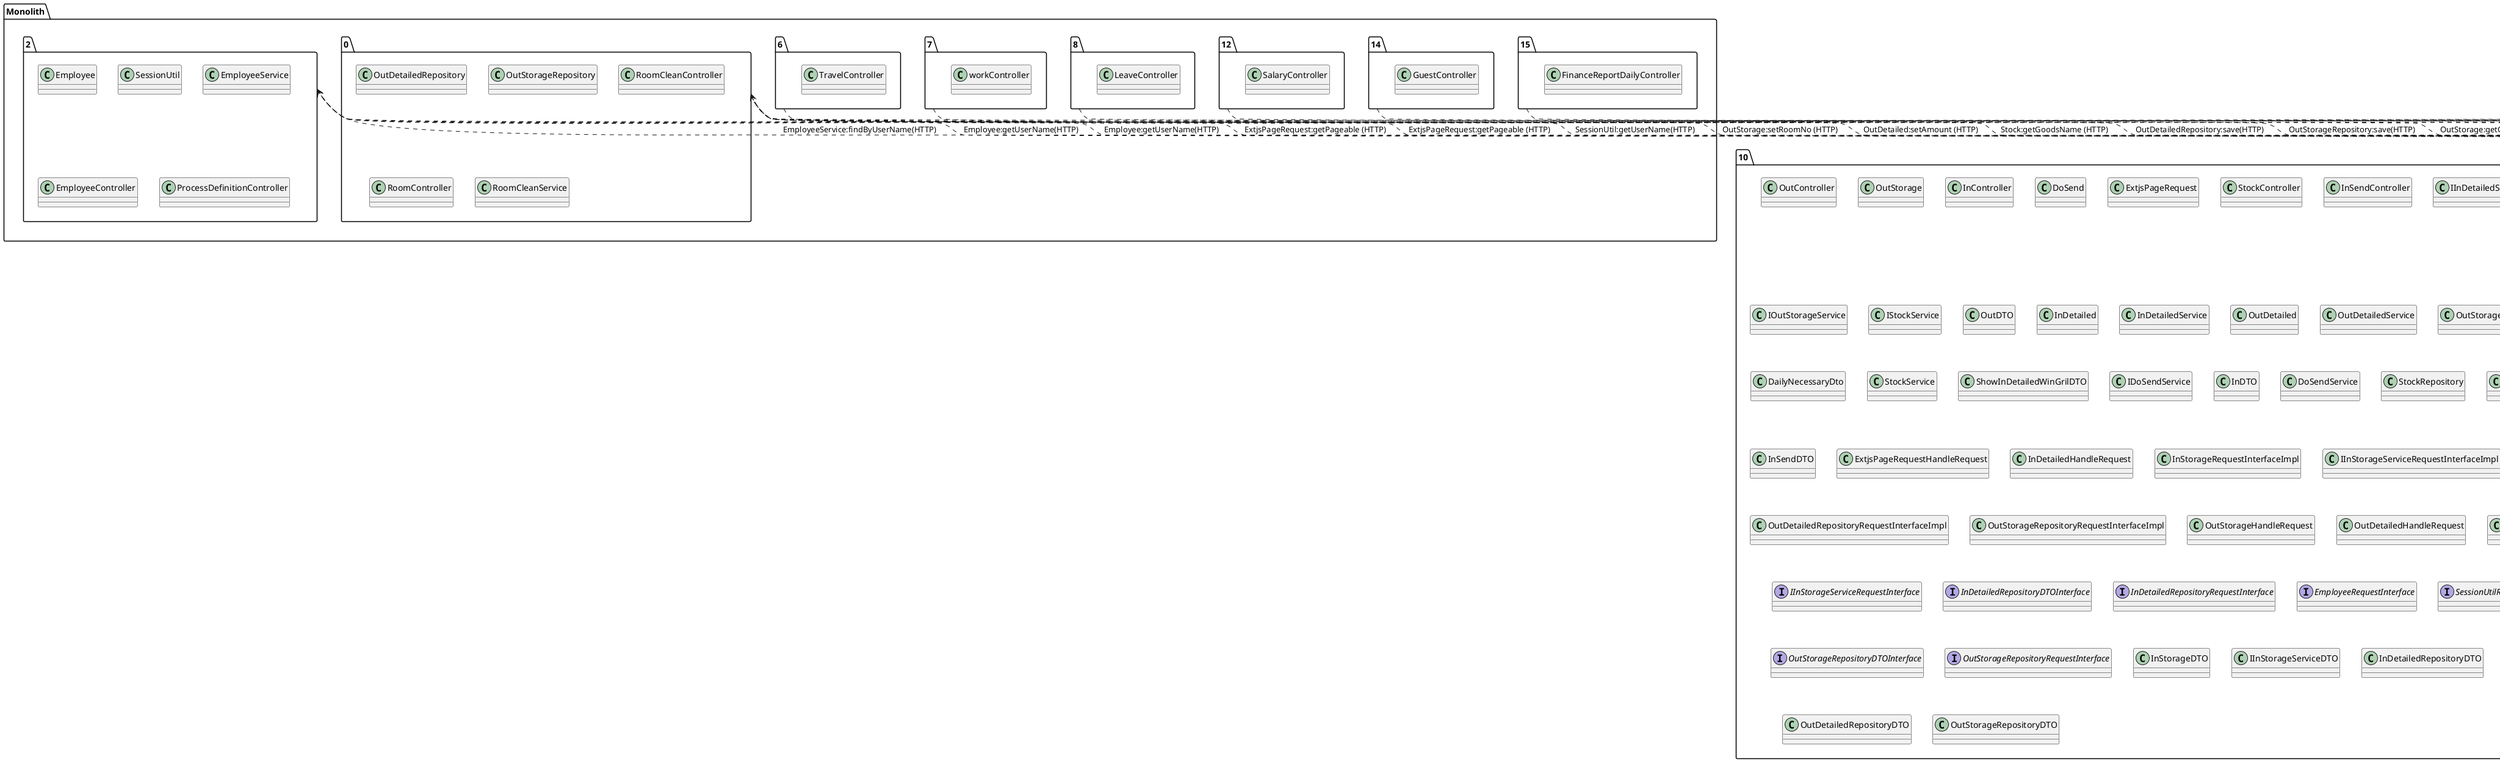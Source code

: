 @startuml
package "10"{
class OutController
class OutStorage
class InController
class DoSend
class ExtjsPageRequest
class StockController
class InSendController
class IInDetailedService
class IOutDetailedService
class IOutStorageService
class IStockService
class OutDTO
class InDetailed
class InDetailedService
class OutDetailed
class OutDetailedService
class OutStorageService
class Stock
class DailyNecessaryDto
class StockService
class ShowInDetailedWinGrilDTO
class IDoSendService
class InDTO
class DoSendService
class StockRepository
class StockDTO
class DoSendRepository
class InSendDTO
class ExtjsPageRequestHandleRequest
class InDetailedHandleRequest
class InStorageRequestInterfaceImpl
class IInStorageServiceRequestInterfaceImpl
class InDetailedRepositoryRequestInterfaceImpl
class EmployeeRequestInterfaceImpl
class SessionUtilRequestInterfaceImpl
class EmployeeServiceRequestInterfaceImpl
class OutDetailedRepositoryRequestInterfaceImpl
class OutStorageRepositoryRequestInterfaceImpl
class OutStorageHandleRequest
class OutDetailedHandleRequest
class IStockServiceHandleRequest
class StockHandleRequest
class StockRepositoryHandleRequest
interface InStorageRequestInterface
interface IInStorageServiceDTOInterface
interface IInStorageServiceRequestInterface
interface InDetailedRepositoryDTOInterface
interface InDetailedRepositoryRequestInterface
interface EmployeeRequestInterface
interface SessionUtilRequestInterface
interface EmployeeServiceDTOInterface
interface EmployeeServiceRequestInterface
interface OutDetailedRepositoryDTOInterface
interface OutDetailedRepositoryRequestInterface
interface OutStorageRepositoryDTOInterface
interface OutStorageRepositoryRequestInterface
class InStorageDTO
class IInStorageServiceDTO
class InDetailedRepositoryDTO
class EmployeeDTO
class ExtAjaxResponseDTO
class EmployeeServiceDTO
class RoomCleanRecordDTO
class OutDetailedRepositoryDTO
class OutStorageRepositoryDTO
}
package "1"{
class BcardController
}
package "3"{
class DeptController
}
package "4"{
class InStorage
class InStorage
class InStorage
class IInStorageService
class InDetailedRepository
class InStorageService
class InStorageController
}
package "5"{
class GroupController
}
package "9"{
}
package "11"{
class RoomOrderController
}
package "13"{
class LoseGoodsController
}
package "16"{
}
package "Monolith" {
package "0"{
class OutDetailedRepository
class OutStorageRepository
class RoomCleanController
class RoomCleanController
class RoomCleanController
class RoomCleanController
class RoomController
class RoomCleanService
class RoomCleanService
class RoomCleanService
class RoomCleanService
class RoomCleanService
}
package "2"{
class Employee
class Employee
class SessionUtil
class EmployeeService
class EmployeeController
class ProcessDefinitionController
}
package "6"{
class TravelController
}
package "7"{
class workController
}
package "8"{
class LeaveController
}
package "12"{
class SalaryController
}
package "14"{
class GuestController
}
package "15"{
class FinanceReportDailyController
}
}
"10"..>"4":InStorage:getInStorageDate(HTTP)
"10"..>"4":InStorage:getInStorageId(HTTP)
"10"..>"4":InStorage:setInStorageId(HTTP)
"10"..>"4":IInStorageService:save(HTTP)
"10"..>"4":InDetailedRepository:save(HTTP)
"10"..>"2":Employee:getUserName(HTTP)
"10"..>"2":Employee:getUserName(HTTP)
"10"..>"2":SessionUtil:getUserName(HTTP)
"10"..>"2":EmployeeService:findByUserName(HTTP)
"10"..>"0":OutDetailedRepository:save(HTTP)
"10"..>"0":OutStorageRepository:save(HTTP)
"1"..>"10":ExtjsPageRequest:getPageable (HTTP)
"3"..>"10":ExtjsPageRequest:getPageable (HTTP)
"4"..>"10":InDetailed:setPrice (HTTP)
"4"..>"10":ExtjsPageRequest:getPageable (HTTP)
"5"..>"10":ExtjsPageRequest:getPageable (HTTP)
"11"..>"10":ExtjsPageRequest:getPageable (HTTP)
"13"..>"10":ExtjsPageRequest:getPageable (HTTP)
"0"..>"10":OutStorage:getOutDetailed (HTTP)
"0"..>"10":OutDetailed:getGoodsNo (HTTP)
"0"..>"10":IStockService:findByGoodsNo (HTTP)
"0"..>"10":Stock:getAmount (HTTP)
"0"..>"10":IStockService:findByStockType (HTTP)
"0"..>"10":ExtjsPageRequest:getPageable (HTTP)
"0"..>"10":StockRepository:findByStockType (HTTP)
"0"..>"10":OutStorage:setRoomNo (HTTP)
"0"..>"10":OutDetailed:setAmount (HTTP)
"0"..>"10":Stock:getGoodsName (HTTP)
"2"..>"10":ExtjsPageRequest:getPageable (HTTP)
"2"..>"10":ExtjsPageRequest:getPageable (HTTP)
"6"..>"10":ExtjsPageRequest:getPageable (HTTP)
"7"..>"10":ExtjsPageRequest:getPageable (HTTP)
"8"..>"10":ExtjsPageRequest:getPageable (HTTP)
"12"..>"10":ExtjsPageRequest:getPageable (HTTP)
"14"..>"10":ExtjsPageRequest:setSort (HTTP)
"15"..>"10":ExtjsPageRequest:getPageable (HTTP)
@enduml